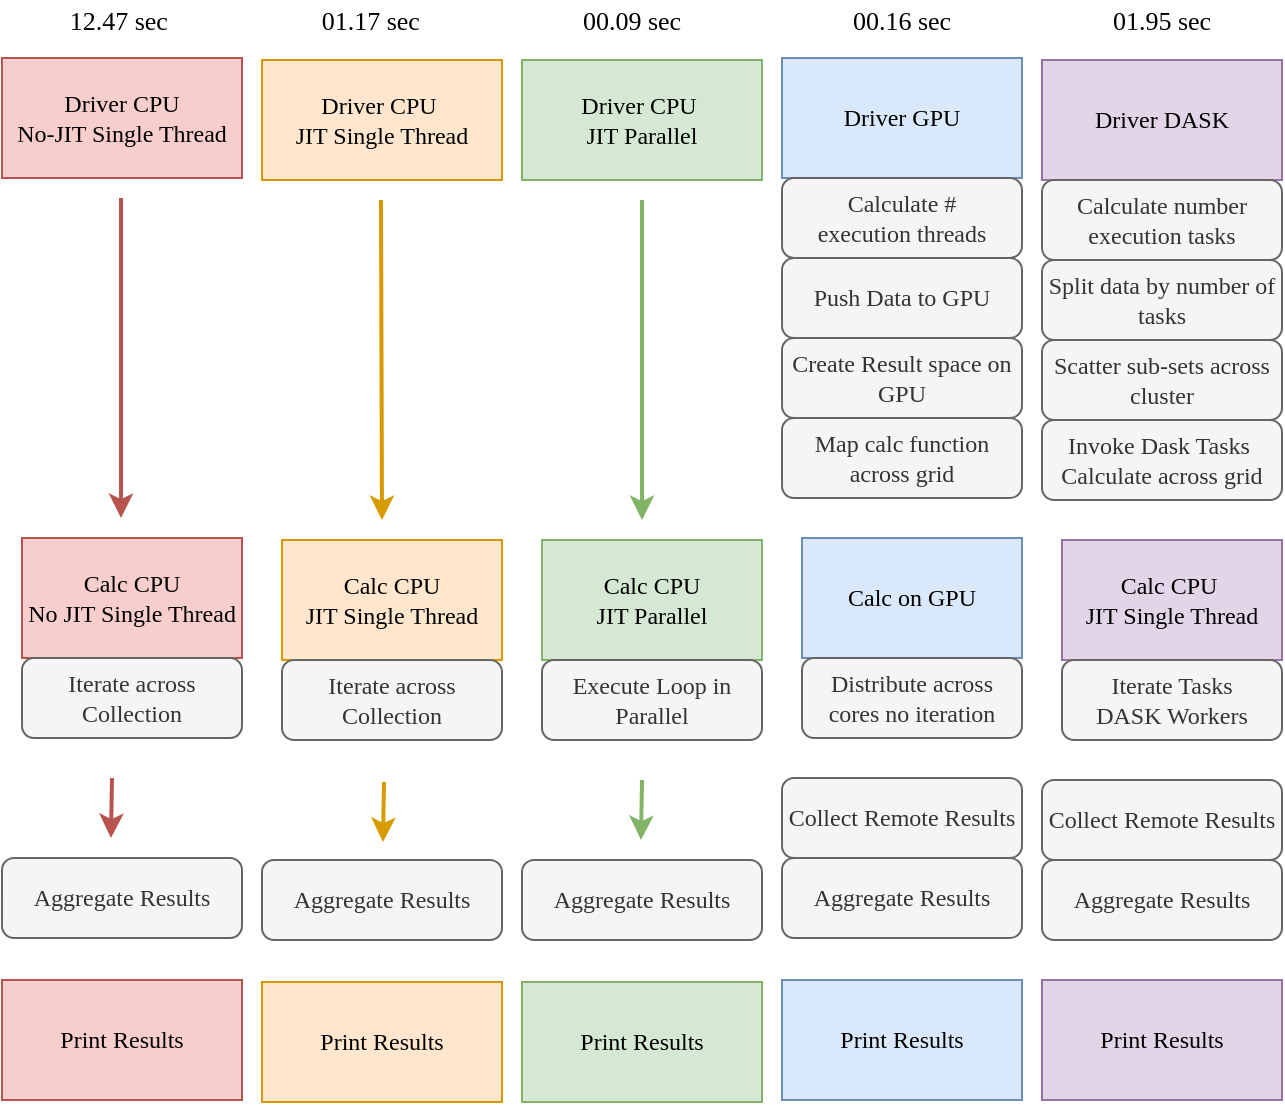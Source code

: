 <mxfile version="12.9.0" type="google"><diagram id="OUGlJDTrlbLCptYKSi1_" name="Page-1"><mxGraphModel dx="770" dy="807" grid="1" gridSize="10" guides="1" tooltips="1" connect="1" arrows="1" fold="1" page="1" pageScale="1" pageWidth="850" pageHeight="1100" math="0" shadow="0"><root><mxCell id="0"/><mxCell id="1" parent="0"/><mxCell id="rNhG7nubKtIP8pMaXJMX-1" value="Driver GPU" style="rounded=0;whiteSpace=wrap;html=1;fillColor=#dae8fc;strokeColor=#6c8ebf;fontFamily=Verdana;" vertex="1" parent="1"><mxGeometry x="530" y="159" width="120" height="60" as="geometry"/></mxCell><mxCell id="rNhG7nubKtIP8pMaXJMX-2" value="Driver CPU&amp;nbsp;&lt;br&gt;JIT Parallel" style="rounded=0;whiteSpace=wrap;html=1;fillColor=#d5e8d4;strokeColor=#82b366;fontFamily=Verdana;" vertex="1" parent="1"><mxGeometry x="400" y="160" width="120" height="60" as="geometry"/></mxCell><mxCell id="rNhG7nubKtIP8pMaXJMX-3" value="Driver CPU&amp;nbsp;&lt;br&gt;JIT Single Thread" style="rounded=0;whiteSpace=wrap;html=1;fillColor=#ffe6cc;strokeColor=#d79b00;fontFamily=Verdana;" vertex="1" parent="1"><mxGeometry x="270" y="160" width="120" height="60" as="geometry"/></mxCell><mxCell id="rNhG7nubKtIP8pMaXJMX-4" value="Driver CPU&lt;br&gt;No-JIT Single Thread" style="rounded=0;whiteSpace=wrap;html=1;fillColor=#f8cecc;strokeColor=#b85450;fontFamily=Verdana;" vertex="1" parent="1"><mxGeometry x="140" y="159" width="120" height="60" as="geometry"/></mxCell><mxCell id="rNhG7nubKtIP8pMaXJMX-5" value="Calc on GPU" style="rounded=0;whiteSpace=wrap;html=1;fillColor=#dae8fc;strokeColor=#6c8ebf;fontFamily=Verdana;" vertex="1" parent="1"><mxGeometry x="540" y="399" width="110" height="60" as="geometry"/></mxCell><mxCell id="rNhG7nubKtIP8pMaXJMX-6" value="Calc CPU&lt;br&gt;JIT Parallel" style="rounded=0;whiteSpace=wrap;html=1;fillColor=#d5e8d4;strokeColor=#82b366;fontFamily=Verdana;" vertex="1" parent="1"><mxGeometry x="410" y="400" width="110" height="60" as="geometry"/></mxCell><mxCell id="rNhG7nubKtIP8pMaXJMX-7" value="Calc CPU&lt;br&gt;JIT Single Thread" style="rounded=0;whiteSpace=wrap;html=1;fillColor=#ffe6cc;strokeColor=#d79b00;fontFamily=Verdana;" vertex="1" parent="1"><mxGeometry x="280" y="400" width="110" height="60" as="geometry"/></mxCell><mxCell id="rNhG7nubKtIP8pMaXJMX-8" value="Calc CPU&lt;br&gt;No JIT Single Thread" style="rounded=0;whiteSpace=wrap;html=1;fillColor=#f8cecc;strokeColor=#b85450;fontFamily=Verdana;" vertex="1" parent="1"><mxGeometry x="150" y="399" width="110" height="60" as="geometry"/></mxCell><mxCell id="rNhG7nubKtIP8pMaXJMX-10" value="Calculate # &lt;br&gt;execution threads" style="rounded=1;whiteSpace=wrap;html=1;gradientDirection=east;fontFamily=Verdana;fillColor=#f5f5f5;strokeColor=#666666;fontColor=#333333;" vertex="1" parent="1"><mxGeometry x="530" y="219" width="120" height="40" as="geometry"/></mxCell><mxCell id="rNhG7nubKtIP8pMaXJMX-11" value="Push Data to GPU" style="rounded=1;whiteSpace=wrap;html=1;gradientDirection=east;fontFamily=Verdana;fillColor=#f5f5f5;strokeColor=#666666;fontColor=#333333;" vertex="1" parent="1"><mxGeometry x="530" y="259" width="120" height="40" as="geometry"/></mxCell><mxCell id="rNhG7nubKtIP8pMaXJMX-13" value="Create Result space on GPU" style="rounded=1;whiteSpace=wrap;html=1;gradientDirection=east;fontFamily=Verdana;fillColor=#f5f5f5;strokeColor=#666666;fontColor=#333333;" vertex="1" parent="1"><mxGeometry x="530" y="299" width="120" height="40" as="geometry"/></mxCell><mxCell id="rNhG7nubKtIP8pMaXJMX-14" value="Distribute across cores no iteration" style="rounded=1;whiteSpace=wrap;html=1;fillColor=#f5f5f5;strokeColor=#666666;gradientDirection=east;fontFamily=Verdana;fontColor=#333333;" vertex="1" parent="1"><mxGeometry x="540" y="459" width="110" height="40" as="geometry"/></mxCell><mxCell id="rNhG7nubKtIP8pMaXJMX-15" value="Print Results" style="rounded=0;whiteSpace=wrap;html=1;fillColor=#dae8fc;strokeColor=#6c8ebf;fontFamily=Verdana;" vertex="1" parent="1"><mxGeometry x="530" y="620" width="120" height="60" as="geometry"/></mxCell><mxCell id="rNhG7nubKtIP8pMaXJMX-16" value="Print Results" style="rounded=0;whiteSpace=wrap;html=1;fillColor=#d5e8d4;strokeColor=#82b366;fontFamily=Verdana;" vertex="1" parent="1"><mxGeometry x="400" y="621" width="120" height="60" as="geometry"/></mxCell><mxCell id="rNhG7nubKtIP8pMaXJMX-17" value="Print Results" style="rounded=0;whiteSpace=wrap;html=1;fillColor=#ffe6cc;strokeColor=#d79b00;fontFamily=Verdana;" vertex="1" parent="1"><mxGeometry x="270" y="621" width="120" height="60" as="geometry"/></mxCell><mxCell id="rNhG7nubKtIP8pMaXJMX-18" value="Print Results" style="rounded=0;whiteSpace=wrap;html=1;fillColor=#f8cecc;strokeColor=#b85450;fontFamily=Verdana;" vertex="1" parent="1"><mxGeometry x="140" y="620" width="120" height="60" as="geometry"/></mxCell><mxCell id="rNhG7nubKtIP8pMaXJMX-20" value="Map calc function across grid" style="rounded=1;whiteSpace=wrap;html=1;gradientDirection=east;fontFamily=Verdana;fillColor=#f5f5f5;strokeColor=#666666;fontColor=#333333;" vertex="1" parent="1"><mxGeometry x="530" y="339" width="120" height="40" as="geometry"/></mxCell><mxCell id="rNhG7nubKtIP8pMaXJMX-21" value="Execute Loop in Parallel" style="rounded=1;whiteSpace=wrap;html=1;fillColor=#f5f5f5;strokeColor=#666666;gradientDirection=east;fontFamily=Verdana;fontColor=#333333;" vertex="1" parent="1"><mxGeometry x="410" y="460" width="110" height="40" as="geometry"/></mxCell><mxCell id="rNhG7nubKtIP8pMaXJMX-22" value="" style="endArrow=classic;html=1;strokeWidth=2;fillColor=#d5e8d4;strokeColor=#82b366;fontFamily=Verdana;" edge="1" parent="1"><mxGeometry width="50" height="50" relative="1" as="geometry"><mxPoint x="460" y="230" as="sourcePoint"/><mxPoint x="460" y="390" as="targetPoint"/></mxGeometry></mxCell><mxCell id="rNhG7nubKtIP8pMaXJMX-23" value="" style="endArrow=classic;html=1;strokeWidth=2;fillColor=#ffe6cc;strokeColor=#d79b00;fontFamily=Verdana;" edge="1" parent="1"><mxGeometry width="50" height="50" relative="1" as="geometry"><mxPoint x="329.5" y="230" as="sourcePoint"/><mxPoint x="330" y="390" as="targetPoint"/></mxGeometry></mxCell><mxCell id="rNhG7nubKtIP8pMaXJMX-24" value="" style="endArrow=classic;html=1;strokeWidth=2;fillColor=#f8cecc;strokeColor=#b85450;fontFamily=Verdana;" edge="1" parent="1"><mxGeometry width="50" height="50" relative="1" as="geometry"><mxPoint x="199.5" y="229" as="sourcePoint"/><mxPoint x="199.5" y="389" as="targetPoint"/></mxGeometry></mxCell><mxCell id="rNhG7nubKtIP8pMaXJMX-25" value="Iterate across Collection" style="rounded=1;whiteSpace=wrap;html=1;fillColor=#f5f5f5;strokeColor=#666666;gradientDirection=east;fontFamily=Verdana;fontColor=#333333;" vertex="1" parent="1"><mxGeometry x="280" y="460" width="110" height="40" as="geometry"/></mxCell><mxCell id="rNhG7nubKtIP8pMaXJMX-26" value="Iterate across Collection" style="rounded=1;whiteSpace=wrap;html=1;fillColor=#f5f5f5;strokeColor=#666666;gradientDirection=east;fontFamily=Verdana;fontColor=#333333;" vertex="1" parent="1"><mxGeometry x="150" y="459" width="110" height="40" as="geometry"/></mxCell><mxCell id="rNhG7nubKtIP8pMaXJMX-29" value="Driver DASK" style="rounded=0;whiteSpace=wrap;html=1;fillColor=#e1d5e7;strokeColor=#9673a6;fontFamily=Verdana;" vertex="1" parent="1"><mxGeometry x="660" y="160" width="120" height="60" as="geometry"/></mxCell><mxCell id="rNhG7nubKtIP8pMaXJMX-30" value="Calc CPU&amp;nbsp;&lt;br&gt;JIT Single Thread" style="rounded=0;whiteSpace=wrap;html=1;fillColor=#e1d5e7;strokeColor=#9673a6;fontFamily=Verdana;" vertex="1" parent="1"><mxGeometry x="670" y="400" width="110" height="60" as="geometry"/></mxCell><mxCell id="rNhG7nubKtIP8pMaXJMX-31" value="Calculate number execution tasks" style="rounded=1;whiteSpace=wrap;html=1;gradientDirection=east;fontFamily=Verdana;fillColor=#f5f5f5;strokeColor=#666666;fontColor=#333333;" vertex="1" parent="1"><mxGeometry x="660" y="220" width="120" height="40" as="geometry"/></mxCell><mxCell id="rNhG7nubKtIP8pMaXJMX-32" value="Split data by number of tasks" style="rounded=1;whiteSpace=wrap;html=1;gradientDirection=east;fontFamily=Verdana;fillColor=#f5f5f5;strokeColor=#666666;fontColor=#333333;" vertex="1" parent="1"><mxGeometry x="660" y="260" width="120" height="40" as="geometry"/></mxCell><mxCell id="rNhG7nubKtIP8pMaXJMX-33" value="Scatter sub-sets across cluster" style="rounded=1;whiteSpace=wrap;html=1;gradientDirection=east;fontFamily=Verdana;fillColor=#f5f5f5;strokeColor=#666666;fontColor=#333333;" vertex="1" parent="1"><mxGeometry x="660" y="300" width="120" height="40" as="geometry"/></mxCell><mxCell id="rNhG7nubKtIP8pMaXJMX-34" value="Iterate Tasks&lt;br&gt;DASK Workers" style="rounded=1;whiteSpace=wrap;html=1;fillColor=#f5f5f5;strokeColor=#666666;gradientDirection=east;fontFamily=Verdana;fontColor=#333333;" vertex="1" parent="1"><mxGeometry x="670" y="460" width="110" height="40" as="geometry"/></mxCell><mxCell id="rNhG7nubKtIP8pMaXJMX-35" value="Print Results" style="rounded=0;whiteSpace=wrap;html=1;fillColor=#e1d5e7;strokeColor=#9673a6;fontFamily=Verdana;" vertex="1" parent="1"><mxGeometry x="660" y="620" width="120" height="60" as="geometry"/></mxCell><mxCell id="rNhG7nubKtIP8pMaXJMX-37" value="Invoke Dask Tasks&amp;nbsp;&lt;br&gt;Calculate across grid" style="rounded=1;whiteSpace=wrap;html=1;gradientDirection=east;fontFamily=Verdana;fillColor=#f5f5f5;strokeColor=#666666;fontColor=#333333;" vertex="1" parent="1"><mxGeometry x="660" y="340" width="120" height="40" as="geometry"/></mxCell><mxCell id="rNhG7nubKtIP8pMaXJMX-38" value="Collect Remote Results" style="rounded=1;whiteSpace=wrap;html=1;fillColor=#f5f5f5;strokeColor=#666666;gradientDirection=east;fontFamily=Verdana;fontColor=#333333;" vertex="1" parent="1"><mxGeometry x="530" y="519" width="120" height="40" as="geometry"/></mxCell><mxCell id="rNhG7nubKtIP8pMaXJMX-42" value="Collect Remote Results" style="rounded=1;whiteSpace=wrap;html=1;fillColor=#f5f5f5;strokeColor=#666666;gradientDirection=east;fontFamily=Verdana;fontColor=#333333;" vertex="1" parent="1"><mxGeometry x="660" y="520" width="120" height="40" as="geometry"/></mxCell><mxCell id="rNhG7nubKtIP8pMaXJMX-44" value="Aggregate Results" style="rounded=1;whiteSpace=wrap;html=1;fillColor=#f5f5f5;strokeColor=#666666;gradientDirection=east;fontFamily=Verdana;fontColor=#333333;" vertex="1" parent="1"><mxGeometry x="530" y="559" width="120" height="40" as="geometry"/></mxCell><mxCell id="rNhG7nubKtIP8pMaXJMX-45" value="Aggregate Results" style="rounded=1;whiteSpace=wrap;html=1;fillColor=#f5f5f5;strokeColor=#666666;gradientDirection=east;fontFamily=Verdana;fontColor=#333333;" vertex="1" parent="1"><mxGeometry x="400" y="560" width="120" height="40" as="geometry"/></mxCell><mxCell id="rNhG7nubKtIP8pMaXJMX-46" value="Aggregate Results" style="rounded=1;whiteSpace=wrap;html=1;fillColor=#f5f5f5;strokeColor=#666666;gradientDirection=east;fontFamily=Verdana;fontColor=#333333;" vertex="1" parent="1"><mxGeometry x="270" y="560" width="120" height="40" as="geometry"/></mxCell><mxCell id="rNhG7nubKtIP8pMaXJMX-47" value="Aggregate Results" style="rounded=1;whiteSpace=wrap;html=1;fillColor=#f5f5f5;strokeColor=#666666;gradientDirection=east;fontFamily=Verdana;fontColor=#333333;" vertex="1" parent="1"><mxGeometry x="140" y="559" width="120" height="40" as="geometry"/></mxCell><mxCell id="rNhG7nubKtIP8pMaXJMX-48" value="Aggregate Results" style="rounded=1;whiteSpace=wrap;html=1;fillColor=#f5f5f5;strokeColor=#666666;gradientDirection=east;fontFamily=Verdana;fontColor=#333333;" vertex="1" parent="1"><mxGeometry x="660" y="560" width="120" height="40" as="geometry"/></mxCell><mxCell id="rNhG7nubKtIP8pMaXJMX-51" value="" style="endArrow=classic;html=1;strokeWidth=2;fillColor=#d5e8d4;strokeColor=#82b366;fontFamily=Verdana;" edge="1" parent="1"><mxGeometry width="50" height="50" relative="1" as="geometry"><mxPoint x="460" y="520" as="sourcePoint"/><mxPoint x="459.5" y="550" as="targetPoint"/></mxGeometry></mxCell><mxCell id="rNhG7nubKtIP8pMaXJMX-52" value="" style="endArrow=classic;html=1;strokeWidth=2;fillColor=#f8cecc;strokeColor=#b85450;fontFamily=Verdana;" edge="1" parent="1"><mxGeometry width="50" height="50" relative="1" as="geometry"><mxPoint x="195" y="519" as="sourcePoint"/><mxPoint x="194.5" y="549" as="targetPoint"/></mxGeometry></mxCell><mxCell id="rNhG7nubKtIP8pMaXJMX-54" value="" style="endArrow=classic;html=1;strokeWidth=2;fillColor=#ffe6cc;strokeColor=#d79b00;fontFamily=Verdana;" edge="1" parent="1"><mxGeometry width="50" height="50" relative="1" as="geometry"><mxPoint x="331" y="521" as="sourcePoint"/><mxPoint x="330.5" y="551" as="targetPoint"/></mxGeometry></mxCell><mxCell id="rNhG7nubKtIP8pMaXJMX-57" value="01.17 sec&amp;nbsp;" style="text;html=1;strokeColor=none;fillColor=none;align=center;verticalAlign=middle;whiteSpace=wrap;rounded=0;fontSize=13;fontFamily=Verdana;" vertex="1" parent="1"><mxGeometry x="271" y="130" width="110" height="20" as="geometry"/></mxCell><mxCell id="rNhG7nubKtIP8pMaXJMX-58" value="12.47 sec&amp;nbsp;" style="text;html=1;strokeColor=none;fillColor=none;align=center;verticalAlign=middle;whiteSpace=wrap;rounded=0;fontSize=13;fontFamily=Verdana;" vertex="1" parent="1"><mxGeometry x="145" y="130" width="110" height="20" as="geometry"/></mxCell><mxCell id="rNhG7nubKtIP8pMaXJMX-59" value="00.09 sec" style="text;html=1;strokeColor=none;fillColor=none;align=center;verticalAlign=middle;whiteSpace=wrap;rounded=0;fontSize=13;fontFamily=Verdana;" vertex="1" parent="1"><mxGeometry x="400" y="130" width="110" height="20" as="geometry"/></mxCell><mxCell id="rNhG7nubKtIP8pMaXJMX-60" value="01.95 sec" style="text;html=1;strokeColor=none;fillColor=none;align=center;verticalAlign=middle;whiteSpace=wrap;rounded=0;fontSize=13;fontFamily=Verdana;" vertex="1" parent="1"><mxGeometry x="665" y="130" width="110" height="20" as="geometry"/></mxCell><mxCell id="rNhG7nubKtIP8pMaXJMX-61" value="00.16 sec" style="text;html=1;strokeColor=none;fillColor=none;align=center;verticalAlign=middle;whiteSpace=wrap;rounded=0;fontSize=13;fontFamily=Verdana;" vertex="1" parent="1"><mxGeometry x="535" y="130" width="110" height="20" as="geometry"/></mxCell></root></mxGraphModel></diagram></mxfile>